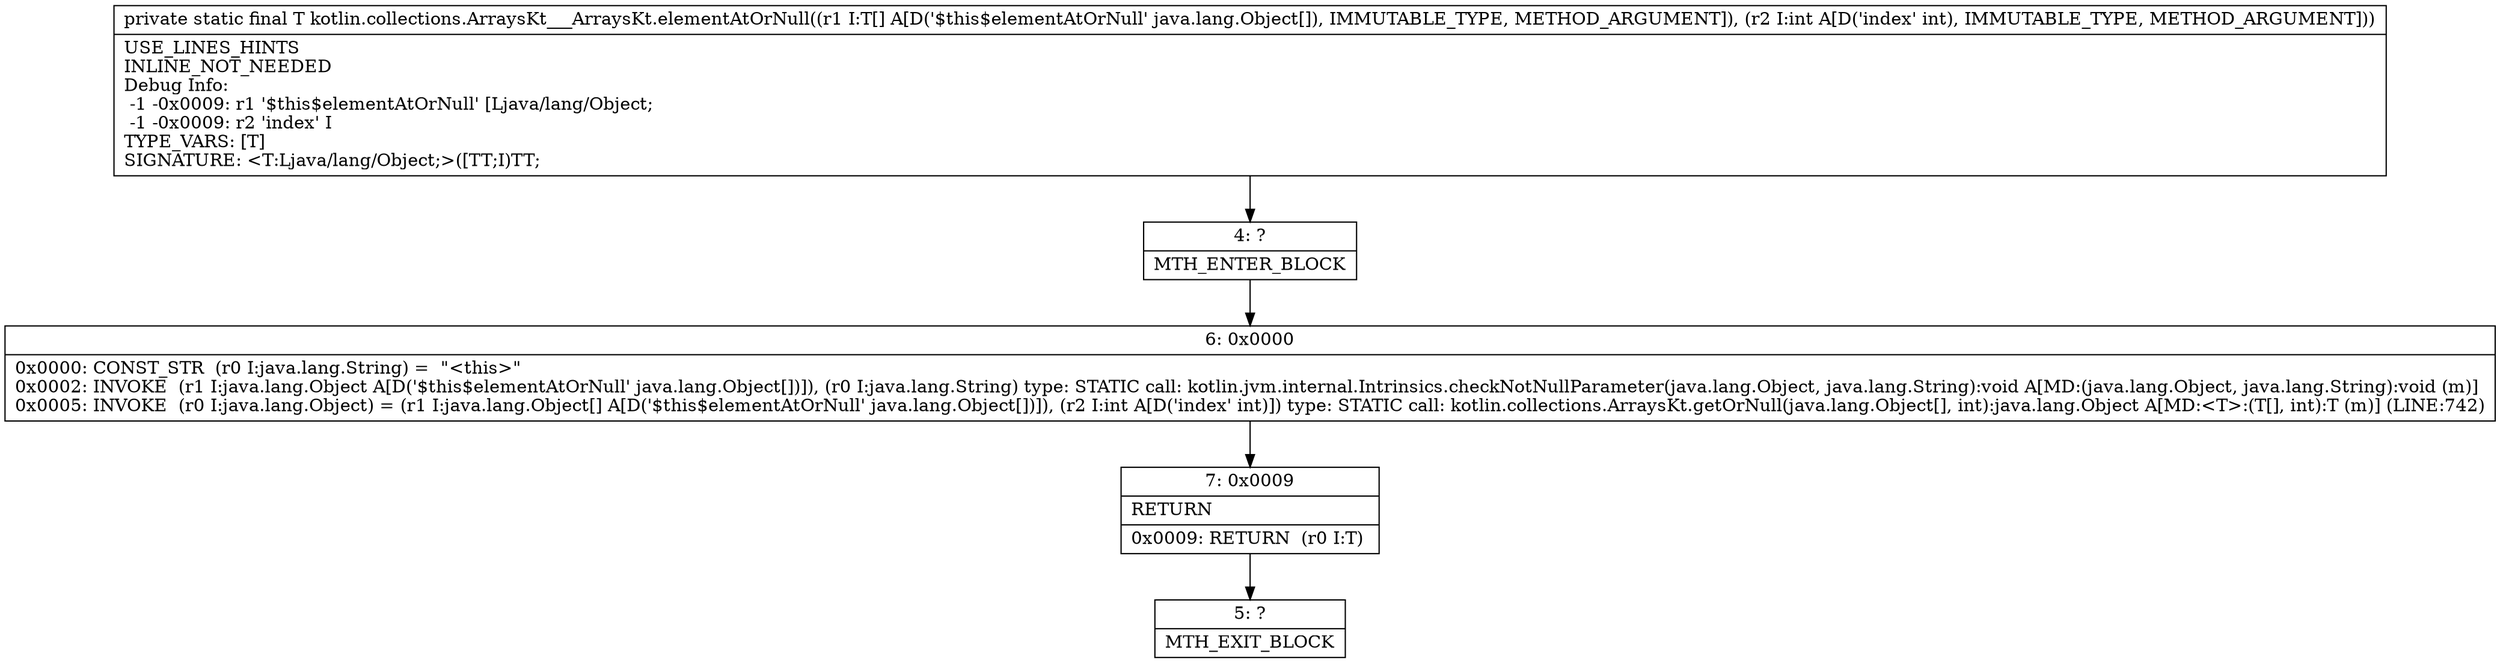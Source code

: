 digraph "CFG forkotlin.collections.ArraysKt___ArraysKt.elementAtOrNull([Ljava\/lang\/Object;I)Ljava\/lang\/Object;" {
Node_4 [shape=record,label="{4\:\ ?|MTH_ENTER_BLOCK\l}"];
Node_6 [shape=record,label="{6\:\ 0x0000|0x0000: CONST_STR  (r0 I:java.lang.String) =  \"\<this\>\" \l0x0002: INVOKE  (r1 I:java.lang.Object A[D('$this$elementAtOrNull' java.lang.Object[])]), (r0 I:java.lang.String) type: STATIC call: kotlin.jvm.internal.Intrinsics.checkNotNullParameter(java.lang.Object, java.lang.String):void A[MD:(java.lang.Object, java.lang.String):void (m)]\l0x0005: INVOKE  (r0 I:java.lang.Object) = (r1 I:java.lang.Object[] A[D('$this$elementAtOrNull' java.lang.Object[])]), (r2 I:int A[D('index' int)]) type: STATIC call: kotlin.collections.ArraysKt.getOrNull(java.lang.Object[], int):java.lang.Object A[MD:\<T\>:(T[], int):T (m)] (LINE:742)\l}"];
Node_7 [shape=record,label="{7\:\ 0x0009|RETURN\l|0x0009: RETURN  (r0 I:T) \l}"];
Node_5 [shape=record,label="{5\:\ ?|MTH_EXIT_BLOCK\l}"];
MethodNode[shape=record,label="{private static final T kotlin.collections.ArraysKt___ArraysKt.elementAtOrNull((r1 I:T[] A[D('$this$elementAtOrNull' java.lang.Object[]), IMMUTABLE_TYPE, METHOD_ARGUMENT]), (r2 I:int A[D('index' int), IMMUTABLE_TYPE, METHOD_ARGUMENT]))  | USE_LINES_HINTS\lINLINE_NOT_NEEDED\lDebug Info:\l  \-1 \-0x0009: r1 '$this$elementAtOrNull' [Ljava\/lang\/Object;\l  \-1 \-0x0009: r2 'index' I\lTYPE_VARS: [T]\lSIGNATURE: \<T:Ljava\/lang\/Object;\>([TT;I)TT;\l}"];
MethodNode -> Node_4;Node_4 -> Node_6;
Node_6 -> Node_7;
Node_7 -> Node_5;
}

